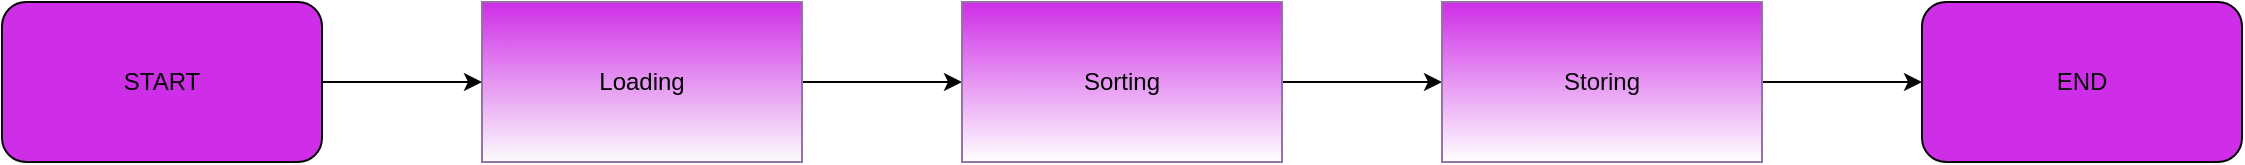 <mxfile version="24.7.17">
  <diagram name="Page-1" id="iBPh0Nl1f9ju7iRPAxg8">
    <mxGraphModel dx="1345" dy="676" grid="1" gridSize="10" guides="1" tooltips="1" connect="1" arrows="1" fold="1" page="1" pageScale="1" pageWidth="850" pageHeight="1100" math="0" shadow="0">
      <root>
        <mxCell id="0" />
        <mxCell id="1" parent="0" />
        <mxCell id="aPyXYFt1DZSLlQ3bdi5s-6" style="edgeStyle=orthogonalEdgeStyle;rounded=0;orthogonalLoop=1;jettySize=auto;html=1;strokeColor=#000000;" edge="1" parent="1" source="aPyXYFt1DZSLlQ3bdi5s-1" target="aPyXYFt1DZSLlQ3bdi5s-2">
          <mxGeometry relative="1" as="geometry" />
        </mxCell>
        <mxCell id="aPyXYFt1DZSLlQ3bdi5s-1" value="Loading" style="rounded=0;whiteSpace=wrap;html=1;fillColor=#CE2EE7;strokeColor=#9673a6;gradientColor=#FCFCFC;" vertex="1" parent="1">
          <mxGeometry x="360" y="120" width="160" height="80" as="geometry" />
        </mxCell>
        <mxCell id="aPyXYFt1DZSLlQ3bdi5s-7" style="edgeStyle=orthogonalEdgeStyle;rounded=0;orthogonalLoop=1;jettySize=auto;html=1;strokeColor=#030303;" edge="1" parent="1" source="aPyXYFt1DZSLlQ3bdi5s-2" target="aPyXYFt1DZSLlQ3bdi5s-3">
          <mxGeometry relative="1" as="geometry" />
        </mxCell>
        <mxCell id="aPyXYFt1DZSLlQ3bdi5s-2" value="Sorting" style="rounded=0;whiteSpace=wrap;html=1;fillColor=#CE2EE7;strokeColor=#9673a6;gradientColor=#FFFFFF;" vertex="1" parent="1">
          <mxGeometry x="600" y="120" width="160" height="80" as="geometry" />
        </mxCell>
        <mxCell id="aPyXYFt1DZSLlQ3bdi5s-9" style="edgeStyle=orthogonalEdgeStyle;rounded=0;orthogonalLoop=1;jettySize=auto;html=1;strokeColor=#050505;" edge="1" parent="1" source="aPyXYFt1DZSLlQ3bdi5s-3" target="aPyXYFt1DZSLlQ3bdi5s-8">
          <mxGeometry relative="1" as="geometry" />
        </mxCell>
        <mxCell id="aPyXYFt1DZSLlQ3bdi5s-3" value="&lt;font color=&quot;#0a0a0a&quot;&gt;Storing&lt;/font&gt;" style="rounded=0;whiteSpace=wrap;html=1;fillColor=#CE2EE7;strokeColor=#9673a6;gradientColor=#FFFFFF;" vertex="1" parent="1">
          <mxGeometry x="840" y="120" width="160" height="80" as="geometry" />
        </mxCell>
        <mxCell id="aPyXYFt1DZSLlQ3bdi5s-5" style="edgeStyle=orthogonalEdgeStyle;rounded=0;orthogonalLoop=1;jettySize=auto;html=1;strokeColor=#000000;" edge="1" parent="1" source="aPyXYFt1DZSLlQ3bdi5s-4" target="aPyXYFt1DZSLlQ3bdi5s-1">
          <mxGeometry relative="1" as="geometry" />
        </mxCell>
        <mxCell id="aPyXYFt1DZSLlQ3bdi5s-4" value="&lt;font color=&quot;#030303&quot;&gt;START&lt;/font&gt;" style="rounded=1;whiteSpace=wrap;html=1;fillColor=#CE2EE7;strokeColor=#050505;gradientDirection=south;fontColor=#ffffff;" vertex="1" parent="1">
          <mxGeometry x="120" y="120" width="160" height="80" as="geometry" />
        </mxCell>
        <mxCell id="aPyXYFt1DZSLlQ3bdi5s-8" value="&lt;font color=&quot;#080808&quot;&gt;END&lt;/font&gt;" style="rounded=1;whiteSpace=wrap;html=1;fillColor=#CE2EE7;strokeColor=#030303;align=center;verticalAlign=middle;fontFamily=Helvetica;fontSize=12;fontColor=#ffffff;gradientDirection=south;" vertex="1" parent="1">
          <mxGeometry x="1080" y="120" width="160" height="80" as="geometry" />
        </mxCell>
      </root>
    </mxGraphModel>
  </diagram>
</mxfile>
